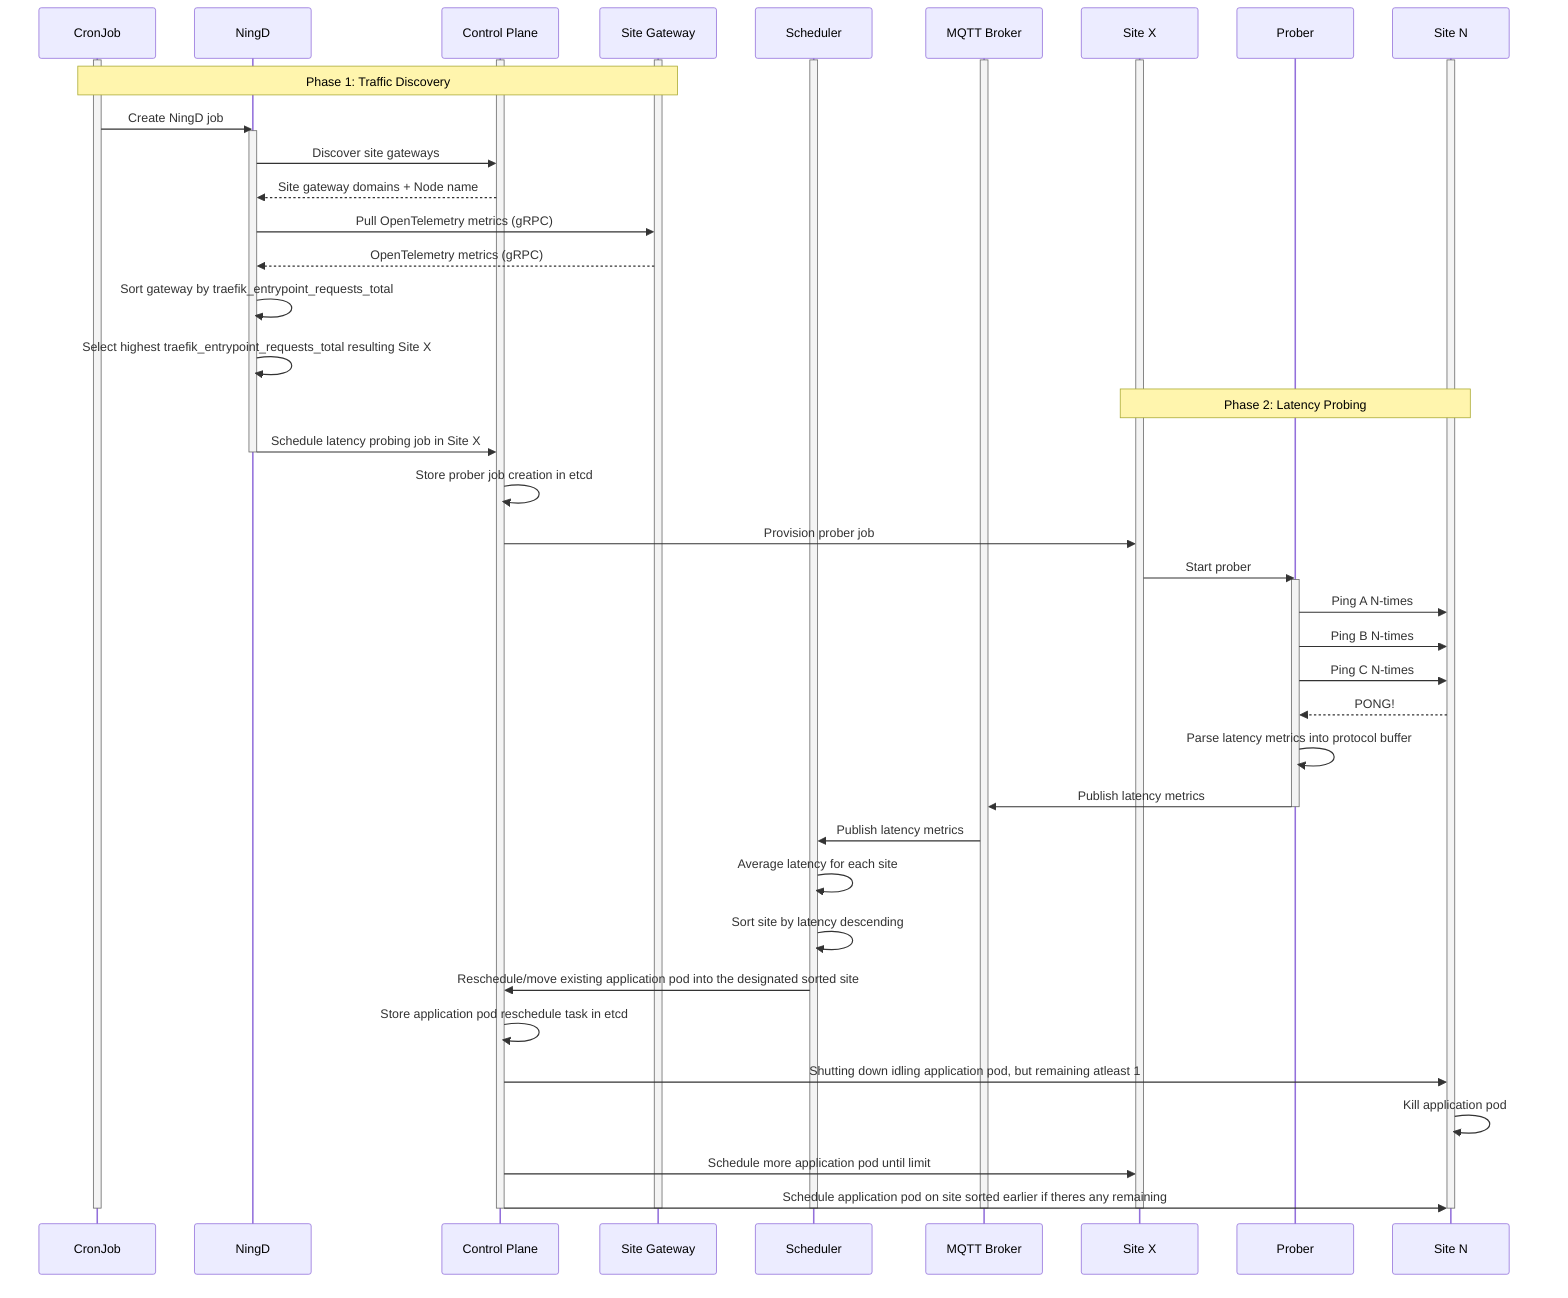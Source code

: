 sequenceDiagram
    participant Cr as CronJob
    participant D as NingD
    participant K as Control Plane
    participant G as Site Gateway
    participant Sc as Scheduler
    participant B as MQTT Broker
    participant SX as Site X
    participant P as Prober
    participant SN as Site N

    activate Cr
    activate K
    activate G
    activate B
    activate SX
    activate SN
    activate Sc

    Note over Cr,G: Phase 1: Traffic Discovery
    Cr->>D: Create NingD job
    activate D
    D->>K: Discover site gateways
    K-->>D: Site gateway domains + Node name
    D->>G: Pull OpenTelemetry metrics (gRPC)
    G-->>D: OpenTelemetry metrics (gRPC)
    D->>D: Sort gateway by traefik_entrypoint_requests_total
    D->>D: Select highest traefik_entrypoint_requests_total resulting Site X

    Note over SX,SN: Phase 2: Latency Probing
    D->>K: Schedule latency probing job in Site X
    deactivate D
    K->>K: Store prober job creation in etcd
    K->>SX: Provision prober job
    SX->>P: Start prober
    activate P
    P->>SN: Ping A N-times
    P->>SN: Ping B N-times
    P->>SN: Ping C N-times
    SN-->>P: PONG!
    P->>P: Parse latency metrics into protocol buffer
    P->>B: Publish latency metrics
    deactivate P

    B->>Sc: Publish latency metrics
    Sc->>Sc: Average latency for each site
    Sc->>Sc: Sort site by latency descending
    Sc->>K: Reschedule/move existing application pod into the designated sorted site
    K->>K: Store application pod reschedule task in etcd
    K->>SN: Shutting down idling application pod, but remaining atleast 1
    SN->>SN: Kill application pod
    K->>SX: Schedule more application pod until limit
    K->>SN: Schedule application pod on site sorted earlier if theres any remaining

    deactivate Cr
    deactivate K
    deactivate G
    deactivate B
    deactivate SX
    deactivate SN
    deactivate Sc